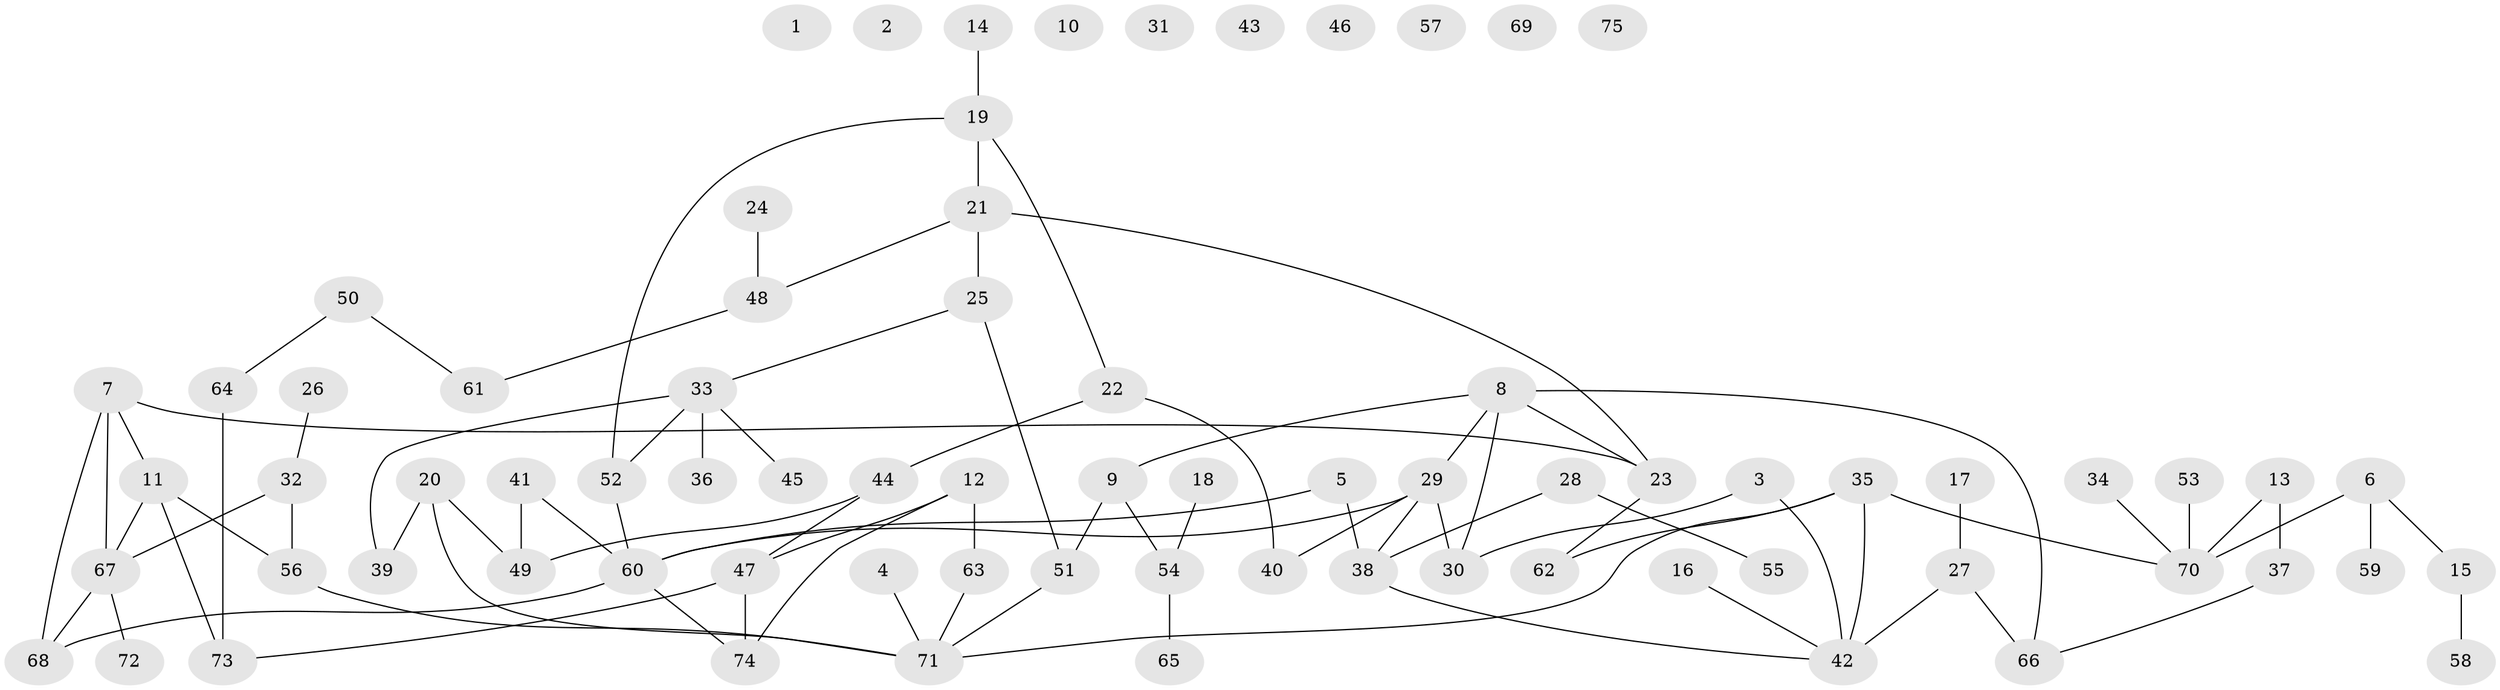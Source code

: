 // Generated by graph-tools (version 1.1) at 2025/00/03/09/25 03:00:50]
// undirected, 75 vertices, 89 edges
graph export_dot {
graph [start="1"]
  node [color=gray90,style=filled];
  1;
  2;
  3;
  4;
  5;
  6;
  7;
  8;
  9;
  10;
  11;
  12;
  13;
  14;
  15;
  16;
  17;
  18;
  19;
  20;
  21;
  22;
  23;
  24;
  25;
  26;
  27;
  28;
  29;
  30;
  31;
  32;
  33;
  34;
  35;
  36;
  37;
  38;
  39;
  40;
  41;
  42;
  43;
  44;
  45;
  46;
  47;
  48;
  49;
  50;
  51;
  52;
  53;
  54;
  55;
  56;
  57;
  58;
  59;
  60;
  61;
  62;
  63;
  64;
  65;
  66;
  67;
  68;
  69;
  70;
  71;
  72;
  73;
  74;
  75;
  3 -- 30;
  3 -- 42;
  4 -- 71;
  5 -- 38;
  5 -- 60;
  6 -- 15;
  6 -- 59;
  6 -- 70;
  7 -- 11;
  7 -- 23;
  7 -- 67;
  7 -- 68;
  8 -- 9;
  8 -- 23;
  8 -- 29;
  8 -- 30;
  8 -- 66;
  9 -- 51;
  9 -- 54;
  11 -- 56;
  11 -- 67;
  11 -- 73;
  12 -- 47;
  12 -- 63;
  12 -- 74;
  13 -- 37;
  13 -- 70;
  14 -- 19;
  15 -- 58;
  16 -- 42;
  17 -- 27;
  18 -- 54;
  19 -- 21;
  19 -- 22;
  19 -- 52;
  20 -- 39;
  20 -- 49;
  20 -- 71;
  21 -- 23;
  21 -- 25;
  21 -- 48;
  22 -- 40;
  22 -- 44;
  23 -- 62;
  24 -- 48;
  25 -- 33;
  25 -- 51;
  26 -- 32;
  27 -- 42;
  27 -- 66;
  28 -- 38;
  28 -- 55;
  29 -- 30;
  29 -- 38;
  29 -- 40;
  29 -- 60;
  32 -- 56;
  32 -- 67;
  33 -- 36;
  33 -- 39;
  33 -- 45;
  33 -- 52;
  34 -- 70;
  35 -- 42;
  35 -- 62;
  35 -- 70;
  35 -- 71;
  37 -- 66;
  38 -- 42;
  41 -- 49;
  41 -- 60;
  44 -- 47;
  44 -- 49;
  47 -- 73;
  47 -- 74;
  48 -- 61;
  50 -- 61;
  50 -- 64;
  51 -- 71;
  52 -- 60;
  53 -- 70;
  54 -- 65;
  56 -- 71;
  60 -- 68;
  60 -- 74;
  63 -- 71;
  64 -- 73;
  67 -- 68;
  67 -- 72;
}
